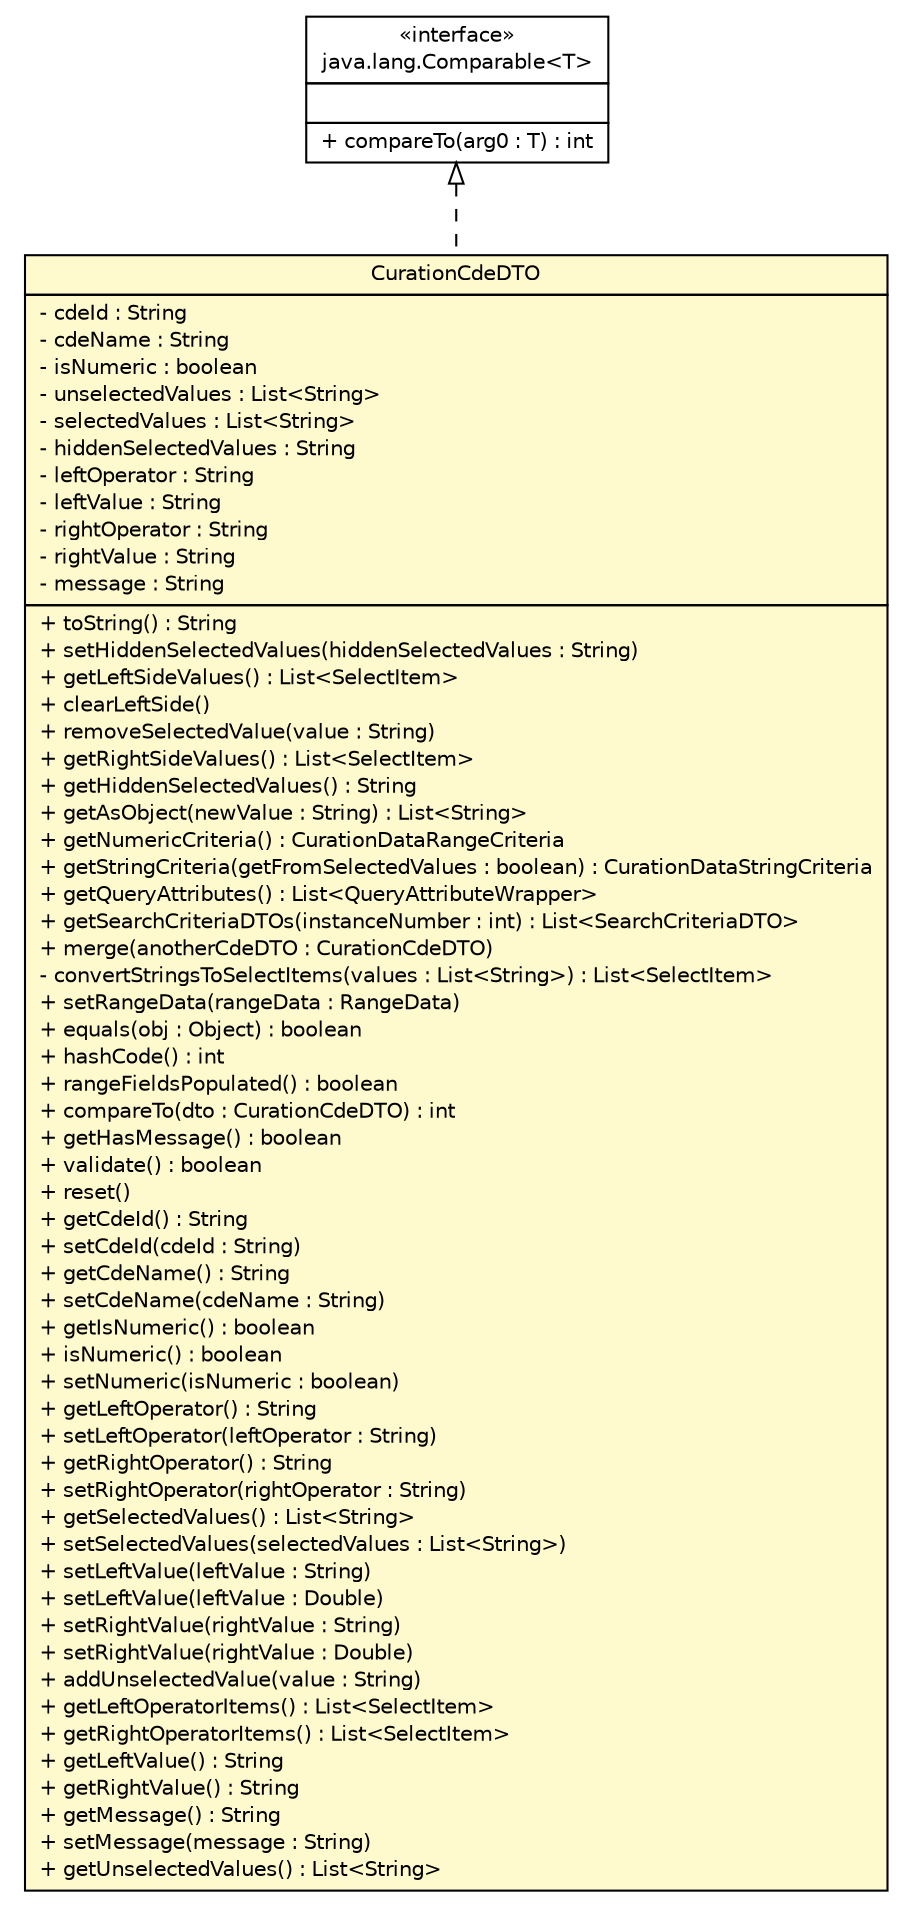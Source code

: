#!/usr/local/bin/dot
#
# Class diagram 
# Generated by UmlGraph version 4.8 (http://www.spinellis.gr/sw/umlgraph)
#

digraph G {
	edge [fontname="Helvetica",fontsize=10,labelfontname="Helvetica",labelfontsize=10];
	node [fontname="Helvetica",fontsize=10,shape=plaintext];
	// gov.nih.nci.ncia.dto.CurationCdeDTO
	c24092 [label=<<table border="0" cellborder="1" cellspacing="0" cellpadding="2" port="p" bgcolor="lemonChiffon" href="./CurationCdeDTO.html">
		<tr><td><table border="0" cellspacing="0" cellpadding="1">
			<tr><td> CurationCdeDTO </td></tr>
		</table></td></tr>
		<tr><td><table border="0" cellspacing="0" cellpadding="1">
			<tr><td align="left"> - cdeId : String </td></tr>
			<tr><td align="left"> - cdeName : String </td></tr>
			<tr><td align="left"> - isNumeric : boolean </td></tr>
			<tr><td align="left"> - unselectedValues : List&lt;String&gt; </td></tr>
			<tr><td align="left"> - selectedValues : List&lt;String&gt; </td></tr>
			<tr><td align="left"> - hiddenSelectedValues : String </td></tr>
			<tr><td align="left"> - leftOperator : String </td></tr>
			<tr><td align="left"> - leftValue : String </td></tr>
			<tr><td align="left"> - rightOperator : String </td></tr>
			<tr><td align="left"> - rightValue : String </td></tr>
			<tr><td align="left"> - message : String </td></tr>
		</table></td></tr>
		<tr><td><table border="0" cellspacing="0" cellpadding="1">
			<tr><td align="left"> + toString() : String </td></tr>
			<tr><td align="left"> + setHiddenSelectedValues(hiddenSelectedValues : String) </td></tr>
			<tr><td align="left"> + getLeftSideValues() : List&lt;SelectItem&gt; </td></tr>
			<tr><td align="left"> + clearLeftSide() </td></tr>
			<tr><td align="left"> + removeSelectedValue(value : String) </td></tr>
			<tr><td align="left"> + getRightSideValues() : List&lt;SelectItem&gt; </td></tr>
			<tr><td align="left"> + getHiddenSelectedValues() : String </td></tr>
			<tr><td align="left"> + getAsObject(newValue : String) : List&lt;String&gt; </td></tr>
			<tr><td align="left"> + getNumericCriteria() : CurationDataRangeCriteria </td></tr>
			<tr><td align="left"> + getStringCriteria(getFromSelectedValues : boolean) : CurationDataStringCriteria </td></tr>
			<tr><td align="left"> + getQueryAttributes() : List&lt;QueryAttributeWrapper&gt; </td></tr>
			<tr><td align="left"> + getSearchCriteriaDTOs(instanceNumber : int) : List&lt;SearchCriteriaDTO&gt; </td></tr>
			<tr><td align="left"> + merge(anotherCdeDTO : CurationCdeDTO) </td></tr>
			<tr><td align="left"> - convertStringsToSelectItems(values : List&lt;String&gt;) : List&lt;SelectItem&gt; </td></tr>
			<tr><td align="left"> + setRangeData(rangeData : RangeData) </td></tr>
			<tr><td align="left"> + equals(obj : Object) : boolean </td></tr>
			<tr><td align="left"> + hashCode() : int </td></tr>
			<tr><td align="left"> + rangeFieldsPopulated() : boolean </td></tr>
			<tr><td align="left"> + compareTo(dto : CurationCdeDTO) : int </td></tr>
			<tr><td align="left"> + getHasMessage() : boolean </td></tr>
			<tr><td align="left"> + validate() : boolean </td></tr>
			<tr><td align="left"> + reset() </td></tr>
			<tr><td align="left"> + getCdeId() : String </td></tr>
			<tr><td align="left"> + setCdeId(cdeId : String) </td></tr>
			<tr><td align="left"> + getCdeName() : String </td></tr>
			<tr><td align="left"> + setCdeName(cdeName : String) </td></tr>
			<tr><td align="left"> + getIsNumeric() : boolean </td></tr>
			<tr><td align="left"> + isNumeric() : boolean </td></tr>
			<tr><td align="left"> + setNumeric(isNumeric : boolean) </td></tr>
			<tr><td align="left"> + getLeftOperator() : String </td></tr>
			<tr><td align="left"> + setLeftOperator(leftOperator : String) </td></tr>
			<tr><td align="left"> + getRightOperator() : String </td></tr>
			<tr><td align="left"> + setRightOperator(rightOperator : String) </td></tr>
			<tr><td align="left"> + getSelectedValues() : List&lt;String&gt; </td></tr>
			<tr><td align="left"> + setSelectedValues(selectedValues : List&lt;String&gt;) </td></tr>
			<tr><td align="left"> + setLeftValue(leftValue : String) </td></tr>
			<tr><td align="left"> + setLeftValue(leftValue : Double) </td></tr>
			<tr><td align="left"> + setRightValue(rightValue : String) </td></tr>
			<tr><td align="left"> + setRightValue(rightValue : Double) </td></tr>
			<tr><td align="left"> + addUnselectedValue(value : String) </td></tr>
			<tr><td align="left"> + getLeftOperatorItems() : List&lt;SelectItem&gt; </td></tr>
			<tr><td align="left"> + getRightOperatorItems() : List&lt;SelectItem&gt; </td></tr>
			<tr><td align="left"> + getLeftValue() : String </td></tr>
			<tr><td align="left"> + getRightValue() : String </td></tr>
			<tr><td align="left"> + getMessage() : String </td></tr>
			<tr><td align="left"> + setMessage(message : String) </td></tr>
			<tr><td align="left"> + getUnselectedValues() : List&lt;String&gt; </td></tr>
		</table></td></tr>
		</table>>, fontname="Helvetica", fontcolor="black", fontsize=10.0];
	//gov.nih.nci.ncia.dto.CurationCdeDTO implements java.lang.Comparable<T>
	c24276:p -> c24092:p [dir=back,arrowtail=empty,style=dashed];
	// java.lang.Comparable<T>
	c24276 [label=<<table border="0" cellborder="1" cellspacing="0" cellpadding="2" port="p" href="http://java.sun.com/j2se/1.4.2/docs/api/java/lang/Comparable.html">
		<tr><td><table border="0" cellspacing="0" cellpadding="1">
			<tr><td> &laquo;interface&raquo; </td></tr>
			<tr><td> java.lang.Comparable&lt;T&gt; </td></tr>
		</table></td></tr>
		<tr><td><table border="0" cellspacing="0" cellpadding="1">
			<tr><td align="left">  </td></tr>
		</table></td></tr>
		<tr><td><table border="0" cellspacing="0" cellpadding="1">
			<tr><td align="left"> + compareTo(arg0 : T) : int </td></tr>
		</table></td></tr>
		</table>>, fontname="Helvetica", fontcolor="black", fontsize=10.0];
}

